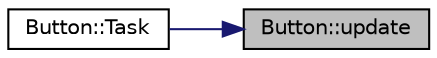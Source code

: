 digraph "Button::update"
{
 // LATEX_PDF_SIZE
  edge [fontname="Helvetica",fontsize="10",labelfontname="Helvetica",labelfontsize="10"];
  node [fontname="Helvetica",fontsize="10",shape=record];
  rankdir="RL";
  Node1 [label="Button::update",height=0.2,width=0.4,color="black", fillcolor="grey75", style="filled", fontcolor="black",tooltip="The button handler state machine."];
  Node1 -> Node2 [dir="back",color="midnightblue",fontsize="10",style="solid",fontname="Helvetica"];
  Node2 [label="Button::Task",height=0.2,width=0.4,color="black", fillcolor="white", style="filled",URL="$class_button.html#ab30555050caa816d24ded1f8278003b2",tooltip="Invoke functions according to button events."];
}
